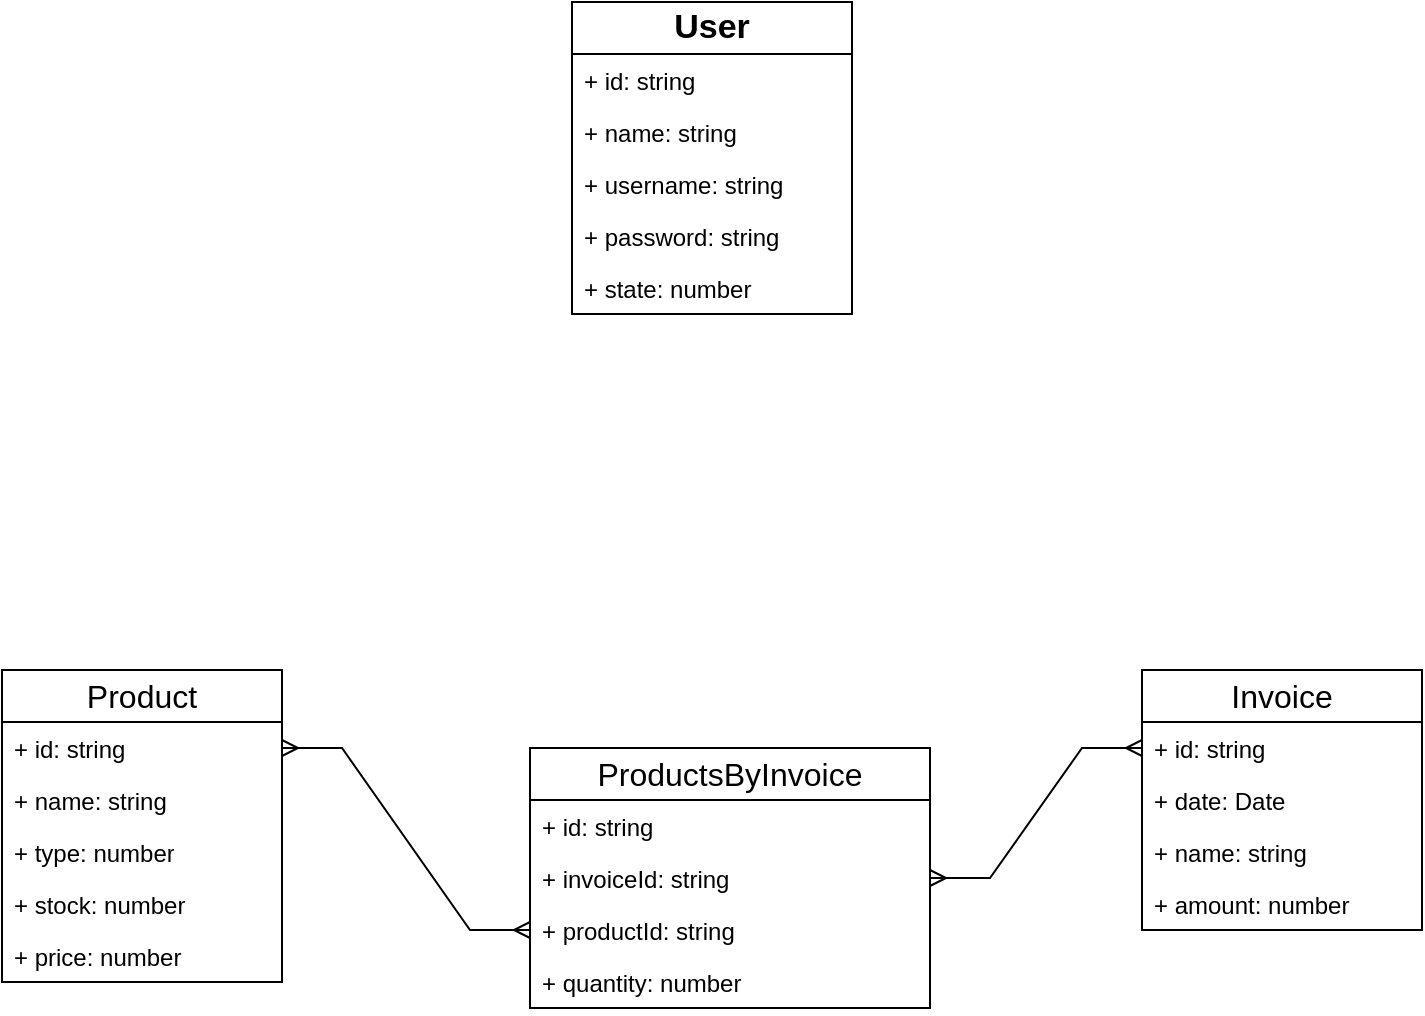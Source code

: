 <mxfile version="24.7.17">
  <diagram id="C5RBs43oDa-KdzZeNtuy" name="Page-1">
    <mxGraphModel dx="1434" dy="836" grid="1" gridSize="10" guides="1" tooltips="1" connect="1" arrows="1" fold="1" page="1" pageScale="1" pageWidth="1169" pageHeight="827" math="0" shadow="0">
      <root>
        <mxCell id="WIyWlLk6GJQsqaUBKTNV-0" />
        <mxCell id="WIyWlLk6GJQsqaUBKTNV-1" parent="WIyWlLk6GJQsqaUBKTNV-0" />
        <mxCell id="chpo-z-GJbbB6o96Vqh3-6" value="&lt;span style=&quot;font-weight: 700;&quot;&gt;&lt;font style=&quot;font-size: 17px;&quot;&gt;User&lt;/font&gt;&lt;/span&gt;" style="swimlane;fontStyle=0;childLayout=stackLayout;horizontal=1;startSize=26;fillColor=none;horizontalStack=0;resizeParent=1;resizeParentMax=0;resizeLast=0;collapsible=1;marginBottom=0;whiteSpace=wrap;html=1;" parent="WIyWlLk6GJQsqaUBKTNV-1" vertex="1">
          <mxGeometry x="515" y="80" width="140" height="156" as="geometry" />
        </mxCell>
        <mxCell id="chpo-z-GJbbB6o96Vqh3-16" value="+ id: string" style="text;strokeColor=none;fillColor=none;align=left;verticalAlign=top;spacingLeft=4;spacingRight=4;overflow=hidden;rotatable=0;points=[[0,0.5],[1,0.5]];portConstraint=eastwest;whiteSpace=wrap;html=1;" parent="chpo-z-GJbbB6o96Vqh3-6" vertex="1">
          <mxGeometry y="26" width="140" height="26" as="geometry" />
        </mxCell>
        <mxCell id="chpo-z-GJbbB6o96Vqh3-7" value="+ name: string" style="text;strokeColor=none;fillColor=none;align=left;verticalAlign=top;spacingLeft=4;spacingRight=4;overflow=hidden;rotatable=0;points=[[0,0.5],[1,0.5]];portConstraint=eastwest;whiteSpace=wrap;html=1;" parent="chpo-z-GJbbB6o96Vqh3-6" vertex="1">
          <mxGeometry y="52" width="140" height="26" as="geometry" />
        </mxCell>
        <mxCell id="chpo-z-GJbbB6o96Vqh3-9" value="+ username: string" style="text;strokeColor=none;fillColor=none;align=left;verticalAlign=top;spacingLeft=4;spacingRight=4;overflow=hidden;rotatable=0;points=[[0,0.5],[1,0.5]];portConstraint=eastwest;whiteSpace=wrap;html=1;" parent="chpo-z-GJbbB6o96Vqh3-6" vertex="1">
          <mxGeometry y="78" width="140" height="26" as="geometry" />
        </mxCell>
        <mxCell id="chpo-z-GJbbB6o96Vqh3-10" value="+ password: string" style="text;strokeColor=none;fillColor=none;align=left;verticalAlign=top;spacingLeft=4;spacingRight=4;overflow=hidden;rotatable=0;points=[[0,0.5],[1,0.5]];portConstraint=eastwest;whiteSpace=wrap;html=1;" parent="chpo-z-GJbbB6o96Vqh3-6" vertex="1">
          <mxGeometry y="104" width="140" height="26" as="geometry" />
        </mxCell>
        <mxCell id="chpo-z-GJbbB6o96Vqh3-8" value="+ state: number" style="text;strokeColor=none;fillColor=none;align=left;verticalAlign=top;spacingLeft=4;spacingRight=4;overflow=hidden;rotatable=0;points=[[0,0.5],[1,0.5]];portConstraint=eastwest;whiteSpace=wrap;html=1;" parent="chpo-z-GJbbB6o96Vqh3-6" vertex="1">
          <mxGeometry y="130" width="140" height="26" as="geometry" />
        </mxCell>
        <mxCell id="chpo-z-GJbbB6o96Vqh3-11" value="&lt;font style=&quot;font-size: 16px;&quot;&gt;Product&lt;/font&gt;" style="swimlane;fontStyle=0;childLayout=stackLayout;horizontal=1;startSize=26;fillColor=none;horizontalStack=0;resizeParent=1;resizeParentMax=0;resizeLast=0;collapsible=1;marginBottom=0;whiteSpace=wrap;html=1;" parent="WIyWlLk6GJQsqaUBKTNV-1" vertex="1">
          <mxGeometry x="230" y="414" width="140" height="156" as="geometry" />
        </mxCell>
        <mxCell id="chpo-z-GJbbB6o96Vqh3-13" value="+ id: string" style="text;strokeColor=none;fillColor=none;align=left;verticalAlign=top;spacingLeft=4;spacingRight=4;overflow=hidden;rotatable=0;points=[[0,0.5],[1,0.5]];portConstraint=eastwest;whiteSpace=wrap;html=1;" parent="chpo-z-GJbbB6o96Vqh3-11" vertex="1">
          <mxGeometry y="26" width="140" height="26" as="geometry" />
        </mxCell>
        <mxCell id="chpo-z-GJbbB6o96Vqh3-12" value="+ name: string" style="text;strokeColor=none;fillColor=none;align=left;verticalAlign=top;spacingLeft=4;spacingRight=4;overflow=hidden;rotatable=0;points=[[0,0.5],[1,0.5]];portConstraint=eastwest;whiteSpace=wrap;html=1;" parent="chpo-z-GJbbB6o96Vqh3-11" vertex="1">
          <mxGeometry y="52" width="140" height="26" as="geometry" />
        </mxCell>
        <mxCell id="chpo-z-GJbbB6o96Vqh3-14" value="+ type: number" style="text;strokeColor=none;fillColor=none;align=left;verticalAlign=top;spacingLeft=4;spacingRight=4;overflow=hidden;rotatable=0;points=[[0,0.5],[1,0.5]];portConstraint=eastwest;whiteSpace=wrap;html=1;" parent="chpo-z-GJbbB6o96Vqh3-11" vertex="1">
          <mxGeometry y="78" width="140" height="26" as="geometry" />
        </mxCell>
        <mxCell id="chpo-z-GJbbB6o96Vqh3-17" value="+ stock: number" style="text;strokeColor=none;fillColor=none;align=left;verticalAlign=top;spacingLeft=4;spacingRight=4;overflow=hidden;rotatable=0;points=[[0,0.5],[1,0.5]];portConstraint=eastwest;whiteSpace=wrap;html=1;" parent="chpo-z-GJbbB6o96Vqh3-11" vertex="1">
          <mxGeometry y="104" width="140" height="26" as="geometry" />
        </mxCell>
        <mxCell id="chpo-z-GJbbB6o96Vqh3-15" value="+ price: number" style="text;strokeColor=none;fillColor=none;align=left;verticalAlign=top;spacingLeft=4;spacingRight=4;overflow=hidden;rotatable=0;points=[[0,0.5],[1,0.5]];portConstraint=eastwest;whiteSpace=wrap;html=1;" parent="chpo-z-GJbbB6o96Vqh3-11" vertex="1">
          <mxGeometry y="130" width="140" height="26" as="geometry" />
        </mxCell>
        <mxCell id="FlKP_sSUdaD6FfaAe1XL-0" value="&lt;font style=&quot;font-size: 16px;&quot;&gt;Invoice&lt;/font&gt;" style="swimlane;fontStyle=0;childLayout=stackLayout;horizontal=1;startSize=26;fillColor=none;horizontalStack=0;resizeParent=1;resizeParentMax=0;resizeLast=0;collapsible=1;marginBottom=0;whiteSpace=wrap;html=1;" vertex="1" parent="WIyWlLk6GJQsqaUBKTNV-1">
          <mxGeometry x="800" y="414" width="140" height="130" as="geometry" />
        </mxCell>
        <mxCell id="FlKP_sSUdaD6FfaAe1XL-30" value="+ id: string" style="text;strokeColor=none;fillColor=none;align=left;verticalAlign=top;spacingLeft=4;spacingRight=4;overflow=hidden;rotatable=0;points=[[0,0.5],[1,0.5]];portConstraint=eastwest;whiteSpace=wrap;html=1;" vertex="1" parent="FlKP_sSUdaD6FfaAe1XL-0">
          <mxGeometry y="26" width="140" height="26" as="geometry" />
        </mxCell>
        <mxCell id="FlKP_sSUdaD6FfaAe1XL-1" value="+ date: Date" style="text;strokeColor=none;fillColor=none;align=left;verticalAlign=top;spacingLeft=4;spacingRight=4;overflow=hidden;rotatable=0;points=[[0,0.5],[1,0.5]];portConstraint=eastwest;whiteSpace=wrap;html=1;" vertex="1" parent="FlKP_sSUdaD6FfaAe1XL-0">
          <mxGeometry y="52" width="140" height="26" as="geometry" />
        </mxCell>
        <mxCell id="FlKP_sSUdaD6FfaAe1XL-2" value="+ name: string" style="text;strokeColor=none;fillColor=none;align=left;verticalAlign=top;spacingLeft=4;spacingRight=4;overflow=hidden;rotatable=0;points=[[0,0.5],[1,0.5]];portConstraint=eastwest;whiteSpace=wrap;html=1;" vertex="1" parent="FlKP_sSUdaD6FfaAe1XL-0">
          <mxGeometry y="78" width="140" height="26" as="geometry" />
        </mxCell>
        <mxCell id="FlKP_sSUdaD6FfaAe1XL-31" value="+ amount: number" style="text;strokeColor=none;fillColor=none;align=left;verticalAlign=top;spacingLeft=4;spacingRight=4;overflow=hidden;rotatable=0;points=[[0,0.5],[1,0.5]];portConstraint=eastwest;whiteSpace=wrap;html=1;" vertex="1" parent="FlKP_sSUdaD6FfaAe1XL-0">
          <mxGeometry y="104" width="140" height="26" as="geometry" />
        </mxCell>
        <mxCell id="FlKP_sSUdaD6FfaAe1XL-26" value="&lt;font style=&quot;font-size: 16px;&quot;&gt;ProductsByInvoice&lt;/font&gt;" style="swimlane;fontStyle=0;childLayout=stackLayout;horizontal=1;startSize=26;fillColor=none;horizontalStack=0;resizeParent=1;resizeParentMax=0;resizeLast=0;collapsible=1;marginBottom=0;whiteSpace=wrap;html=1;" vertex="1" parent="WIyWlLk6GJQsqaUBKTNV-1">
          <mxGeometry x="494" y="453" width="200" height="130" as="geometry" />
        </mxCell>
        <mxCell id="FlKP_sSUdaD6FfaAe1XL-27" value="+ id: string" style="text;strokeColor=none;fillColor=none;align=left;verticalAlign=top;spacingLeft=4;spacingRight=4;overflow=hidden;rotatable=0;points=[[0,0.5],[1,0.5]];portConstraint=eastwest;whiteSpace=wrap;html=1;" vertex="1" parent="FlKP_sSUdaD6FfaAe1XL-26">
          <mxGeometry y="26" width="200" height="26" as="geometry" />
        </mxCell>
        <mxCell id="FlKP_sSUdaD6FfaAe1XL-28" value="+ invoiceId: string" style="text;strokeColor=none;fillColor=none;align=left;verticalAlign=top;spacingLeft=4;spacingRight=4;overflow=hidden;rotatable=0;points=[[0,0.5],[1,0.5]];portConstraint=eastwest;whiteSpace=wrap;html=1;" vertex="1" parent="FlKP_sSUdaD6FfaAe1XL-26">
          <mxGeometry y="52" width="200" height="26" as="geometry" />
        </mxCell>
        <mxCell id="FlKP_sSUdaD6FfaAe1XL-32" value="+ productId: string" style="text;strokeColor=none;fillColor=none;align=left;verticalAlign=top;spacingLeft=4;spacingRight=4;overflow=hidden;rotatable=0;points=[[0,0.5],[1,0.5]];portConstraint=eastwest;whiteSpace=wrap;html=1;" vertex="1" parent="FlKP_sSUdaD6FfaAe1XL-26">
          <mxGeometry y="78" width="200" height="26" as="geometry" />
        </mxCell>
        <mxCell id="FlKP_sSUdaD6FfaAe1XL-29" value="+ quantity: number" style="text;strokeColor=none;fillColor=none;align=left;verticalAlign=top;spacingLeft=4;spacingRight=4;overflow=hidden;rotatable=0;points=[[0,0.5],[1,0.5]];portConstraint=eastwest;whiteSpace=wrap;html=1;" vertex="1" parent="FlKP_sSUdaD6FfaAe1XL-26">
          <mxGeometry y="104" width="200" height="26" as="geometry" />
        </mxCell>
        <mxCell id="FlKP_sSUdaD6FfaAe1XL-33" value="" style="edgeStyle=entityRelationEdgeStyle;fontSize=12;html=1;endArrow=ERmany;startArrow=ERmany;rounded=0;exitX=1;exitY=0.5;exitDx=0;exitDy=0;entryX=0;entryY=0.5;entryDx=0;entryDy=0;" edge="1" parent="WIyWlLk6GJQsqaUBKTNV-1" source="chpo-z-GJbbB6o96Vqh3-13" target="FlKP_sSUdaD6FfaAe1XL-32">
          <mxGeometry width="100" height="100" relative="1" as="geometry">
            <mxPoint x="440" y="534" as="sourcePoint" />
            <mxPoint x="540" y="434" as="targetPoint" />
          </mxGeometry>
        </mxCell>
        <mxCell id="FlKP_sSUdaD6FfaAe1XL-34" value="" style="edgeStyle=entityRelationEdgeStyle;fontSize=12;html=1;endArrow=ERmany;startArrow=ERmany;rounded=0;entryX=0;entryY=0.5;entryDx=0;entryDy=0;exitX=1;exitY=0.5;exitDx=0;exitDy=0;" edge="1" parent="WIyWlLk6GJQsqaUBKTNV-1" source="FlKP_sSUdaD6FfaAe1XL-28" target="FlKP_sSUdaD6FfaAe1XL-30">
          <mxGeometry width="100" height="100" relative="1" as="geometry">
            <mxPoint x="440" y="534" as="sourcePoint" />
            <mxPoint x="540" y="434" as="targetPoint" />
          </mxGeometry>
        </mxCell>
      </root>
    </mxGraphModel>
  </diagram>
</mxfile>

